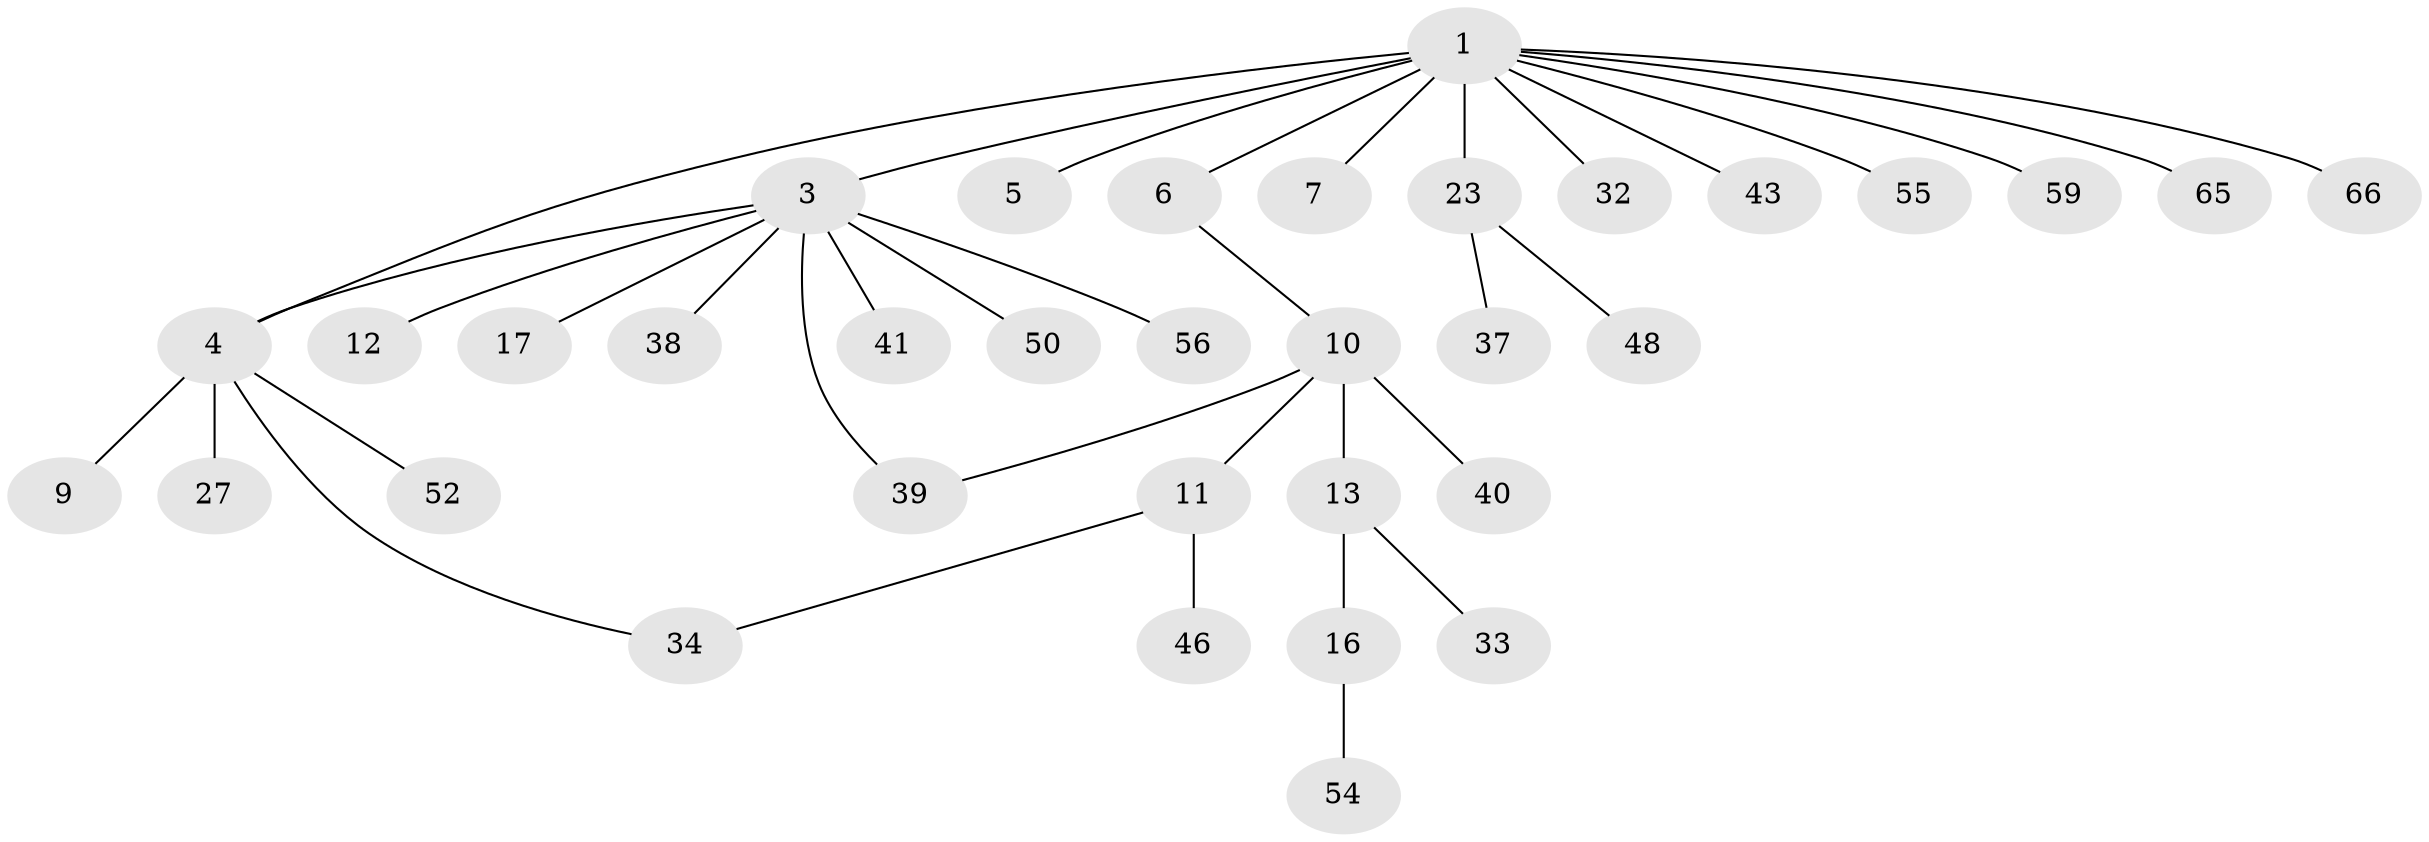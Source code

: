 // original degree distribution, {2: 0.20588235294117646, 13: 0.014705882352941176, 14: 0.014705882352941176, 8: 0.014705882352941176, 5: 0.014705882352941176, 1: 0.6029411764705882, 6: 0.014705882352941176, 3: 0.08823529411764706, 7: 0.014705882352941176, 4: 0.014705882352941176}
// Generated by graph-tools (version 1.1) at 2025/18/03/04/25 18:18:25]
// undirected, 34 vertices, 36 edges
graph export_dot {
graph [start="1"]
  node [color=gray90,style=filled];
  1 [super="+26+2"];
  3 [super="+8+47+53+64+49+68"];
  4 [super="+28+19+25+15"];
  5 [super="+18"];
  6 [super="+30+58+44"];
  7;
  9;
  10 [super="+45"];
  11 [super="+21"];
  12 [super="+62"];
  13 [super="+61+42+29+24"];
  16 [super="+31+67"];
  17;
  23;
  27;
  32;
  33;
  34;
  37;
  38;
  39;
  40;
  41;
  43;
  46;
  48;
  50;
  52;
  54;
  55;
  56;
  59;
  65;
  66;
  1 -- 32;
  1 -- 65;
  1 -- 66;
  1 -- 3 [weight=2];
  1 -- 4;
  1 -- 5;
  1 -- 6;
  1 -- 7;
  1 -- 43;
  1 -- 23;
  1 -- 55;
  1 -- 59;
  3 -- 4;
  3 -- 12;
  3 -- 17;
  3 -- 41;
  3 -- 50;
  3 -- 56;
  3 -- 38;
  3 -- 39;
  4 -- 9;
  4 -- 34;
  4 -- 52;
  4 -- 27;
  6 -- 10;
  10 -- 11 [weight=2];
  10 -- 13;
  10 -- 39;
  10 -- 40;
  11 -- 34;
  11 -- 46;
  13 -- 16;
  13 -- 33;
  16 -- 54;
  23 -- 37;
  23 -- 48;
}
